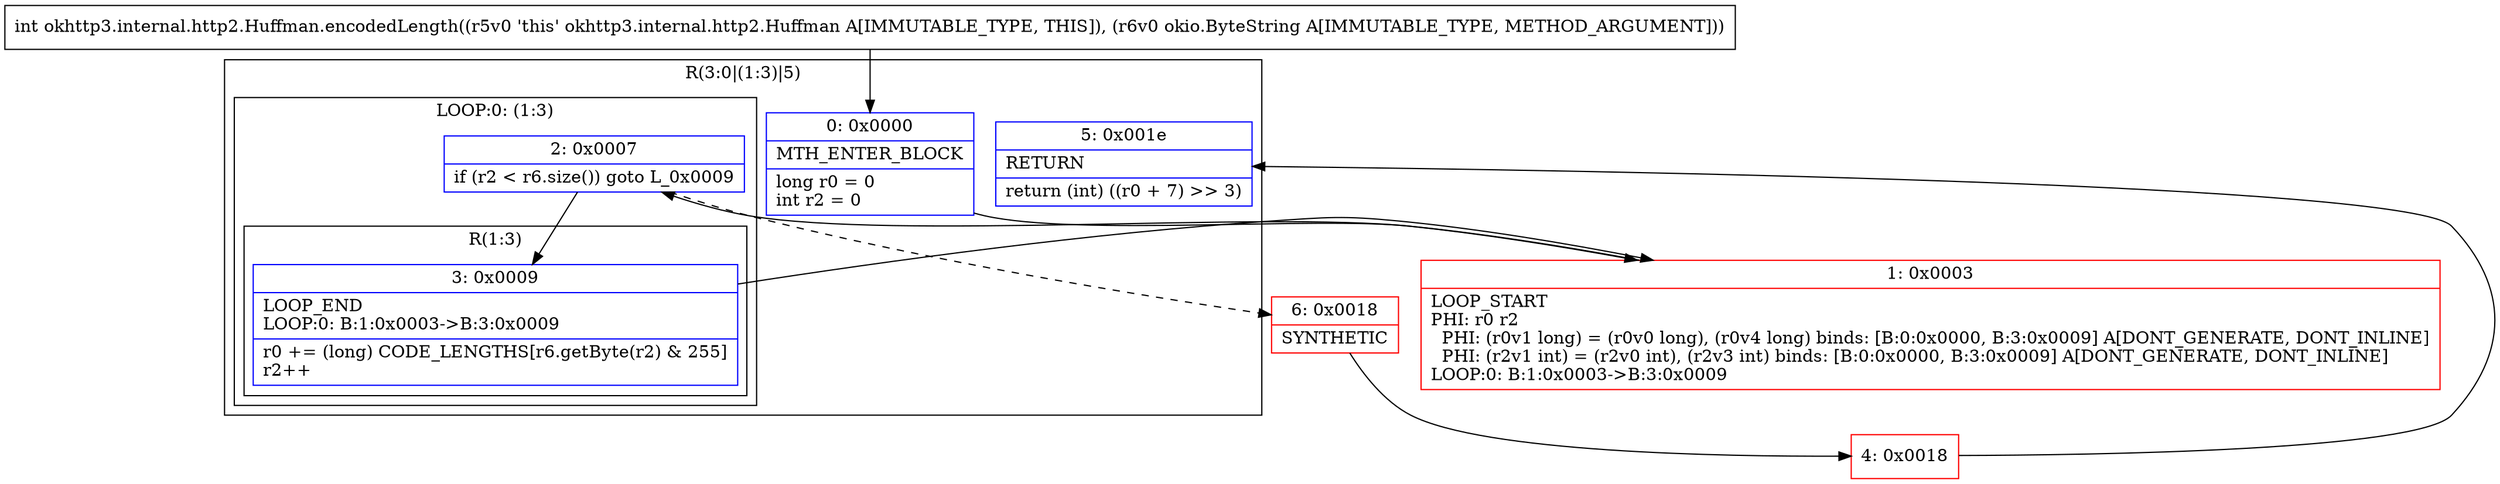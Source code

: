 digraph "CFG forokhttp3.internal.http2.Huffman.encodedLength(Lokio\/ByteString;)I" {
subgraph cluster_Region_949705198 {
label = "R(3:0|(1:3)|5)";
node [shape=record,color=blue];
Node_0 [shape=record,label="{0\:\ 0x0000|MTH_ENTER_BLOCK\l|long r0 = 0\lint r2 = 0\l}"];
subgraph cluster_LoopRegion_1464210852 {
label = "LOOP:0: (1:3)";
node [shape=record,color=blue];
Node_2 [shape=record,label="{2\:\ 0x0007|if (r2 \< r6.size()) goto L_0x0009\l}"];
subgraph cluster_Region_1905943087 {
label = "R(1:3)";
node [shape=record,color=blue];
Node_3 [shape=record,label="{3\:\ 0x0009|LOOP_END\lLOOP:0: B:1:0x0003\-\>B:3:0x0009\l|r0 += (long) CODE_LENGTHS[r6.getByte(r2) & 255]\lr2++\l}"];
}
}
Node_5 [shape=record,label="{5\:\ 0x001e|RETURN\l|return (int) ((r0 + 7) \>\> 3)\l}"];
}
Node_1 [shape=record,color=red,label="{1\:\ 0x0003|LOOP_START\lPHI: r0 r2 \l  PHI: (r0v1 long) = (r0v0 long), (r0v4 long) binds: [B:0:0x0000, B:3:0x0009] A[DONT_GENERATE, DONT_INLINE]\l  PHI: (r2v1 int) = (r2v0 int), (r2v3 int) binds: [B:0:0x0000, B:3:0x0009] A[DONT_GENERATE, DONT_INLINE]\lLOOP:0: B:1:0x0003\-\>B:3:0x0009\l}"];
Node_4 [shape=record,color=red,label="{4\:\ 0x0018}"];
Node_6 [shape=record,color=red,label="{6\:\ 0x0018|SYNTHETIC\l}"];
MethodNode[shape=record,label="{int okhttp3.internal.http2.Huffman.encodedLength((r5v0 'this' okhttp3.internal.http2.Huffman A[IMMUTABLE_TYPE, THIS]), (r6v0 okio.ByteString A[IMMUTABLE_TYPE, METHOD_ARGUMENT])) }"];
MethodNode -> Node_0;
Node_0 -> Node_1;
Node_2 -> Node_3;
Node_2 -> Node_6[style=dashed];
Node_3 -> Node_1;
Node_1 -> Node_2;
Node_4 -> Node_5;
Node_6 -> Node_4;
}

